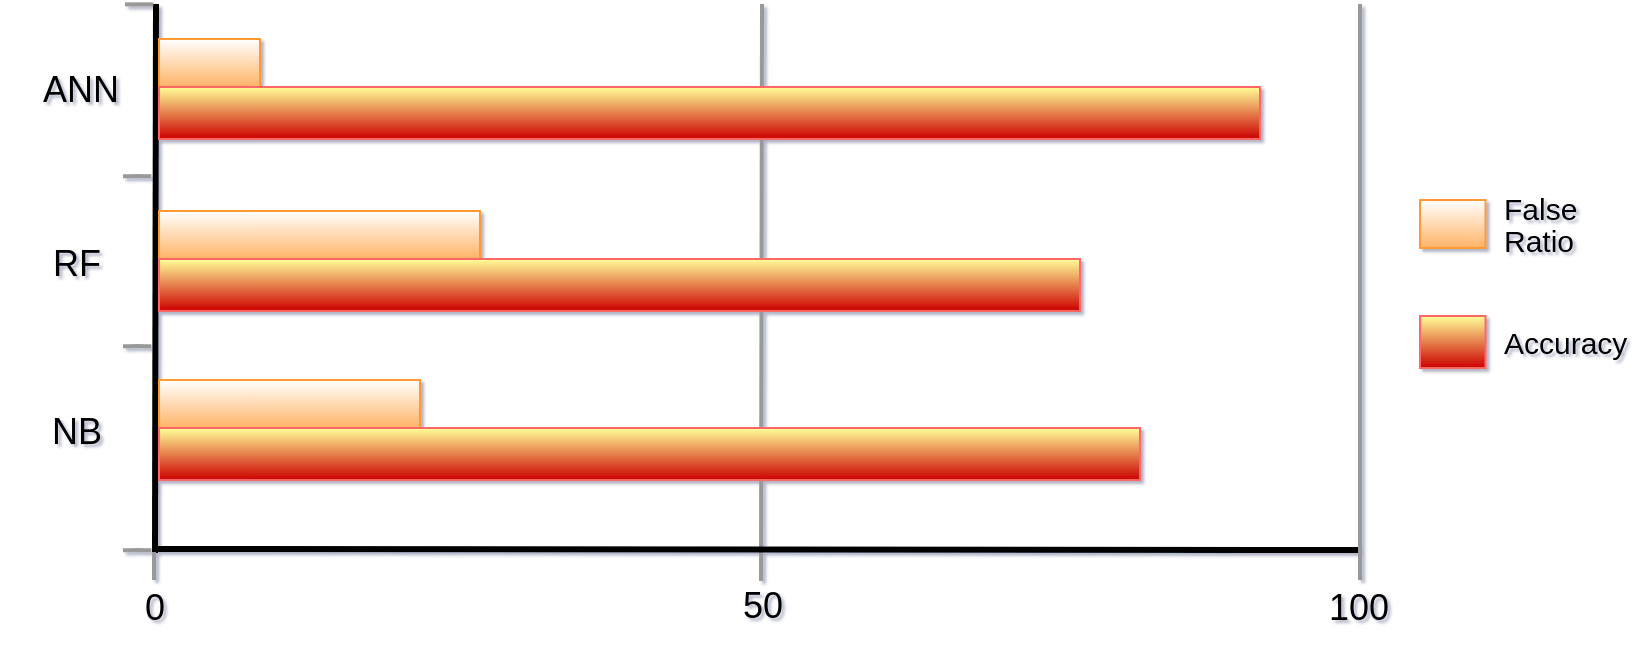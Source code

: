 <mxfile version="14.4.3" type="device"><diagram id="07fea595-8f29-1299-0266-81d95cde20df" name="Page-1"><mxGraphModel dx="-423" dy="408" grid="1" gridSize="10" guides="1" tooltips="1" connect="1" arrows="1" fold="1" page="1" pageScale="1" pageWidth="1169" pageHeight="827" background="#ffffff" math="0" shadow="1"><root><mxCell id="0"/><mxCell id="1" parent="0"/><mxCell id="9PhG8NNEE0Xb5L6HDMkD-768" value="" style="endArrow=none;html=1;strokeWidth=2;strokeColor=#999999;rounded=0;jumpStyle=none;" parent="1" edge="1"><mxGeometry width="50" height="50" relative="1" as="geometry"><mxPoint x="2860.5" y="1368.5" as="sourcePoint"/><mxPoint x="2861" y="1080" as="targetPoint"/></mxGeometry></mxCell><mxCell id="727" value="" style="edgeStyle=none;html=1;fontColor=#000000;strokeWidth=3;strokeColor=#000000;endArrow=none;endFill=0;" parent="1" edge="1"><mxGeometry width="100" height="100" relative="1" as="geometry"><mxPoint x="2557.5" y="1354.5" as="sourcePoint"/><mxPoint x="2558" y="1080" as="targetPoint"/></mxGeometry></mxCell><mxCell id="729" value="" style="whiteSpace=wrap;gradientDirection=north;html=1;fontColor=#23445d;gradientColor=#ffffff;fillColor=#FFB366;strokeColor=#FF9933;" parent="1" vertex="1"><mxGeometry x="2559.5" y="1097.5" width="50.5" height="24" as="geometry"/></mxCell><mxCell id="734" value="" style="edgeStyle=none;html=1;fontColor=#000000;strokeWidth=3;strokeColor=#000000;endArrow=none;endFill=0;" parent="1" edge="1"><mxGeometry width="100" height="100" relative="1" as="geometry"><mxPoint x="2557.5" y="1352.5" as="sourcePoint"/><mxPoint x="3160" y="1353" as="targetPoint"/></mxGeometry></mxCell><mxCell id="736" value="0" style="text;spacingTop=-5;align=center;verticalAlign=middle;fontStyle=0;html=1;fontSize=18;points=[];strokeColor=none;" parent="1" vertex="1"><mxGeometry x="2496.5" y="1369.5" width="120" height="30" as="geometry"/></mxCell><mxCell id="743" value="False" style="text;spacingTop=-5;html=1;points=[];fontSize=15;" parent="1" vertex="1"><mxGeometry x="3230" y="1172" width="70" height="20" as="geometry"/></mxCell><mxCell id="746" value="NB" style="text;spacingTop=-5;align=center;verticalAlign=middle;fontStyle=0;html=1;fontSize=18;points=[]" parent="1" vertex="1"><mxGeometry x="2480" y="1249" width="75.5" height="94.5" as="geometry"/></mxCell><mxCell id="747" value="RF" style="text;spacingTop=-5;align=center;verticalAlign=middle;fontStyle=0;html=1;fontSize=18;points=[]" parent="1" vertex="1"><mxGeometry x="2480" y="1190" width="75.5" height="44.5" as="geometry"/></mxCell><mxCell id="748" value="ANN" style="text;spacingTop=-5;align=center;verticalAlign=middle;fontStyle=0;html=1;fontSize=18;points=[]" parent="1" vertex="1"><mxGeometry x="2482" y="1081" width="75.5" height="88" as="geometry"/></mxCell><mxCell id="752" value="100" style="text;spacingTop=-5;align=center;verticalAlign=middle;fontStyle=0;html=1;fontSize=18;points=[];strokeColor=none;" parent="1" vertex="1"><mxGeometry x="3098.5" y="1369.5" width="120" height="30" as="geometry"/></mxCell><mxCell id="9PhG8NNEE0Xb5L6HDMkD-760" value="50" style="text;spacingTop=-5;align=center;verticalAlign=middle;fontStyle=0;html=1;fontSize=18;points=[];strokeColor=none;" parent="1" vertex="1"><mxGeometry x="2801" y="1368.5" width="120" height="30" as="geometry"/></mxCell><mxCell id="9PhG8NNEE0Xb5L6HDMkD-762" value="" style="whiteSpace=wrap;gradientDirection=north;html=1;fontColor=#23445d;gradientColor=#ffffff;fillColor=#FFB366;strokeColor=#FF9933;" parent="1" vertex="1"><mxGeometry x="2559.5" y="1268" width="130.5" height="24" as="geometry"/></mxCell><mxCell id="9PhG8NNEE0Xb5L6HDMkD-763" value="" style="whiteSpace=wrap;gradientDirection=north;html=1;fontColor=#23445d;gradientColor=#FFFF99;strokeColor=#FF6666;fillColor=#CC0000;" parent="1" vertex="1"><mxGeometry x="2559.5" y="1292" width="490.5" height="26" as="geometry"/></mxCell><mxCell id="9PhG8NNEE0Xb5L6HDMkD-765" value="" style="whiteSpace=wrap;gradientDirection=north;html=1;fontColor=#23445d;gradientColor=#ffffff;fillColor=#FFB366;strokeColor=#FF9933;" parent="1" vertex="1"><mxGeometry x="2559.5" y="1183.5" width="160.5" height="24" as="geometry"/></mxCell><mxCell id="9PhG8NNEE0Xb5L6HDMkD-766" value="" style="whiteSpace=wrap;gradientDirection=north;html=1;fontColor=#23445d;gradientColor=#FFFF99;strokeColor=#FF6666;fillColor=#CC0000;" parent="1" vertex="1"><mxGeometry x="2559.5" y="1207.5" width="460.5" height="26" as="geometry"/></mxCell><mxCell id="9PhG8NNEE0Xb5L6HDMkD-767" value="" style="endArrow=none;html=1;strokeWidth=2;strokeColor=#999999;rounded=0;" parent="1" edge="1"><mxGeometry width="50" height="50" relative="1" as="geometry"><mxPoint x="3160" y="1368" as="sourcePoint"/><mxPoint x="3160" y="1080" as="targetPoint"/></mxGeometry></mxCell><mxCell id="9PhG8NNEE0Xb5L6HDMkD-770" value="" style="endArrow=none;html=1;strokeColor=#999999;strokeWidth=2;" parent="1" edge="1"><mxGeometry width="50" height="50" relative="1" as="geometry"><mxPoint x="2557" y="1368" as="sourcePoint"/><mxPoint x="2557" y="1354" as="targetPoint"/></mxGeometry></mxCell><mxCell id="9PhG8NNEE0Xb5L6HDMkD-774" value="" style="endArrow=none;html=1;strokeColor=#999999;strokeWidth=2;exitX=0.801;exitY=0.036;exitDx=0;exitDy=0;exitPerimeter=0;entryX=0.989;entryY=0.036;entryDx=0;entryDy=0;entryPerimeter=0;" parent="1" edge="1"><mxGeometry width="50" height="50" relative="1" as="geometry"><mxPoint x="2542.476" y="1080.168" as="sourcePoint"/><mxPoint x="2556.669" y="1080.168" as="targetPoint"/></mxGeometry></mxCell><mxCell id="9PhG8NNEE0Xb5L6HDMkD-775" value="" style="endArrow=none;html=1;strokeColor=#999999;strokeWidth=2;exitX=0.801;exitY=0.036;exitDx=0;exitDy=0;exitPerimeter=0;entryX=0.989;entryY=0.036;entryDx=0;entryDy=0;entryPerimeter=0;" parent="1" edge="1"><mxGeometry width="50" height="50" relative="1" as="geometry"><mxPoint x="2541.476" y="1166.168" as="sourcePoint"/><mxPoint x="2555.669" y="1166.168" as="targetPoint"/><Array as="points"><mxPoint x="2549" y="1166"/></Array></mxGeometry></mxCell><mxCell id="9PhG8NNEE0Xb5L6HDMkD-776" value="" style="endArrow=none;html=1;strokeColor=#999999;strokeWidth=2;exitX=0.801;exitY=0.036;exitDx=0;exitDy=0;exitPerimeter=0;entryX=0.989;entryY=0.036;entryDx=0;entryDy=0;entryPerimeter=0;" parent="1" edge="1"><mxGeometry width="50" height="50" relative="1" as="geometry"><mxPoint x="2541.476" y="1251.168" as="sourcePoint"/><mxPoint x="2555.669" y="1251.168" as="targetPoint"/><Array as="points"><mxPoint x="2549" y="1251"/></Array></mxGeometry></mxCell><mxCell id="9PhG8NNEE0Xb5L6HDMkD-777" value="" style="endArrow=none;html=1;strokeColor=#999999;strokeWidth=2;exitX=0.801;exitY=0.036;exitDx=0;exitDy=0;exitPerimeter=0;entryX=0.989;entryY=0.036;entryDx=0;entryDy=0;entryPerimeter=0;" parent="1" edge="1"><mxGeometry width="50" height="50" relative="1" as="geometry"><mxPoint x="2541.476" y="1353.168" as="sourcePoint"/><mxPoint x="2555.669" y="1353.168" as="targetPoint"/><Array as="points"><mxPoint x="2549" y="1353"/></Array></mxGeometry></mxCell><mxCell id="9PhG8NNEE0Xb5L6HDMkD-779" value="" style="whiteSpace=wrap;gradientDirection=north;html=1;fontColor=#23445d;gradientColor=#FFFF99;strokeColor=#FF6666;fillColor=#CC0000;rounded=0;glass=0;sketch=0;shadow=0;" parent="1" vertex="1"><mxGeometry x="3190" y="1236" width="32.75" height="26" as="geometry"/></mxCell><mxCell id="9PhG8NNEE0Xb5L6HDMkD-781" value="" style="whiteSpace=wrap;gradientDirection=north;html=1;fontColor=#23445d;gradientColor=#ffffff;fillColor=#FFB366;strokeColor=#FF9933;" parent="1" vertex="1"><mxGeometry x="3190" y="1178" width="32.75" height="24" as="geometry"/></mxCell><mxCell id="9PhG8NNEE0Xb5L6HDMkD-782" value="Accuracy" style="text;spacingTop=-5;html=1;points=[];fontSize=15;" parent="1" vertex="1"><mxGeometry x="3230" y="1239" width="70" height="20" as="geometry"/></mxCell><mxCell id="9PhG8NNEE0Xb5L6HDMkD-783" value="Ratio" style="text;spacingTop=-5;html=1;points=[];fontSize=15;" parent="1" vertex="1"><mxGeometry x="3230" y="1188" width="70" height="20" as="geometry"/></mxCell><mxCell id="0xZEGt4Pcqfzlvpz_8Ep-752" value="" style="whiteSpace=wrap;gradientDirection=north;html=1;fontColor=#23445d;gradientColor=#FFFF99;strokeColor=#FF6666;fillColor=#CC0000;rounded=0;glass=0;sketch=0;shadow=0;" parent="1" vertex="1"><mxGeometry x="2559.5" y="1121.5" width="550.5" height="26" as="geometry"/></mxCell></root></mxGraphModel></diagram></mxfile>